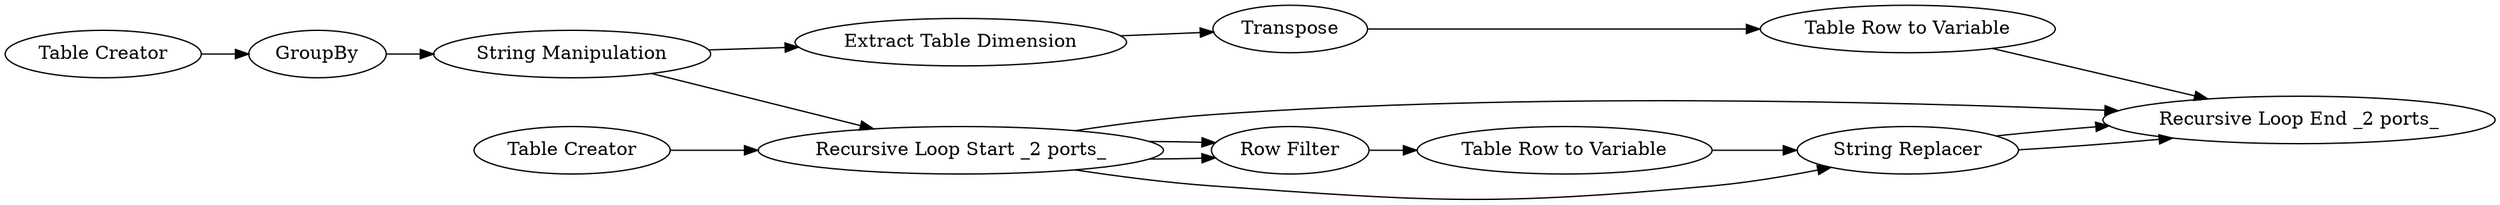 digraph {
	22 [label="Table Creator"]
	23 [label="Recursive Loop End _2 ports_"]
	24 [label=Transpose]
	25 [label="Table Creator"]
	26 [label="Table Row to Variable"]
	27 [label="Table Row to Variable"]
	28 [label="Extract Table Dimension"]
	31 [label="Row Filter"]
	32 [label="String Replacer"]
	33 [label="Recursive Loop Start _2 ports_"]
	34 [label=GroupBy]
	35 [label="String Manipulation"]
	22 -> 34
	24 -> 26
	25 -> 33
	26 -> 23
	27 -> 32
	28 -> 24
	31 -> 27
	32 -> 23
	32 -> 23
	33 -> 32
	33 -> 23
	33 -> 31
	33 -> 31
	34 -> 35
	35 -> 33
	35 -> 28
	rankdir=LR
}
